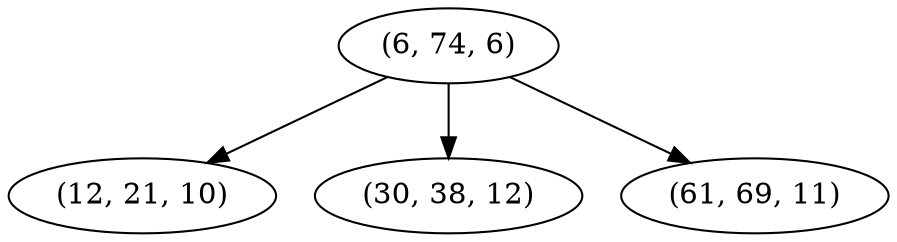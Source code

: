 digraph tree {
    "(6, 74, 6)";
    "(12, 21, 10)";
    "(30, 38, 12)";
    "(61, 69, 11)";
    "(6, 74, 6)" -> "(12, 21, 10)";
    "(6, 74, 6)" -> "(30, 38, 12)";
    "(6, 74, 6)" -> "(61, 69, 11)";
}
